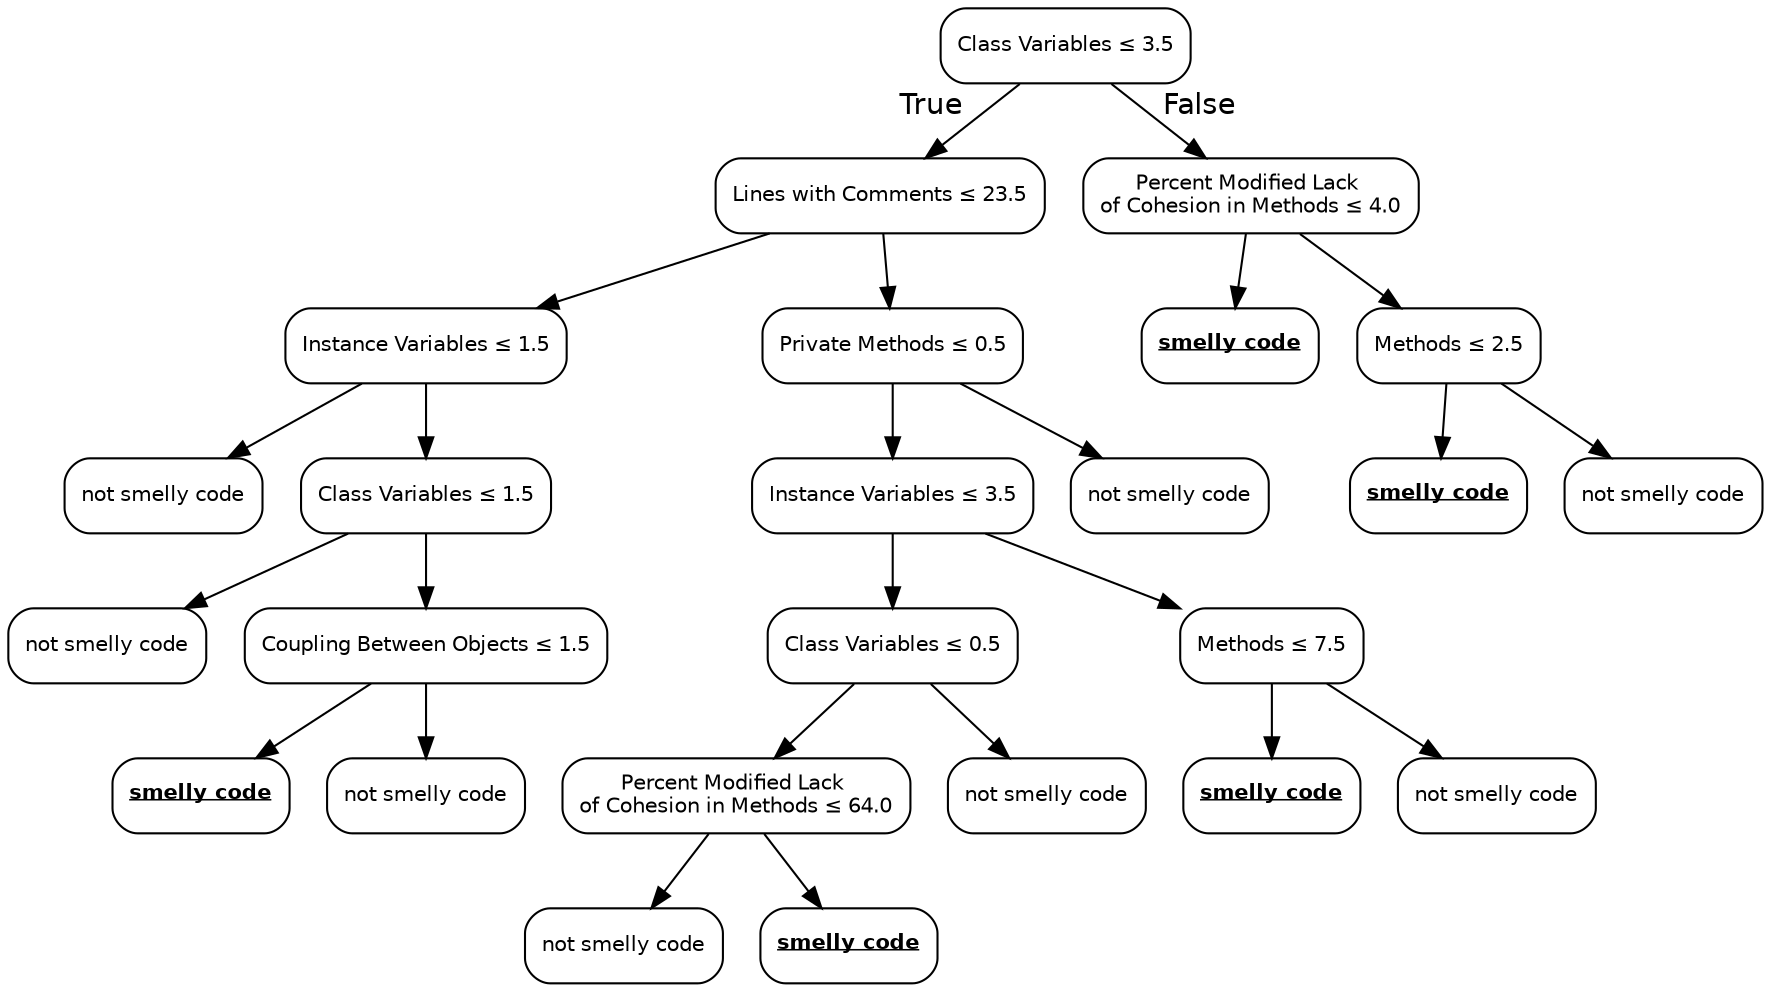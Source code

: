 digraph Tree {
node [color="black", fontname=helvetica, shape=box, style="rounded", width=0.5, fontsize=10];
edge [fontname=helvetica];
0 [label=<Class Variables &le; 3.5>];
1 [label=<Lines with Comments &le; 23.5>];
0 -> 1  [headlabel="True", labelangle=45, labeldistance="2.5"];
3 [label=<Instance Variables &le; 1.5>];
1 -> 3;
13 [label=<not smelly code>];
3 -> 13;
14 [label=<Class Variables &le; 1.5>];
3 -> 14;
17 [label=<not smelly code>];
14 -> 17;
18 [label=<Coupling Between Objects &le; 1.5>];
14 -> 18;
19 [label=<<u><b>smelly code</b></u>>];
18 -> 19;
20 [label=<not smelly code>];
18 -> 20;
4 [label=<Private Methods &le; 0.5>];
1 -> 4;
7 [label=<Instance Variables &le; 3.5>];
4 -> 7;
9 [label=<Class Variables &le; 0.5>];
7 -> 9;
21 [label=<Percent Modified Lack <br/>of Cohesion in Methods &le; 64.0>];
9 -> 21;
23 [label=<not smelly code>];
21 -> 23;
24 [label=<<u><b>smelly code</b></u>>];
21 -> 24;
22 [label=<not smelly code>];
9 -> 22;
10 [label=<Methods &le; 7.5>];
7 -> 10;
11 [label=<<u><b>smelly code</b></u>>];
10 -> 11;
12 [label=<not smelly code>];
10 -> 12;
8 [label=<not smelly code>];
4 -> 8;
2 [label=<Percent Modified Lack <br/>of Cohesion in Methods &le; 4.0>];
0 -> 2  [headlabel="False", labelangle="-45", labeldistance="2.5"];
5 [label=<<u><b>smelly code</b></u>>];
2 -> 5;
6 [label=<Methods &le; 2.5>];
2 -> 6;
15 [label=<<u><b>smelly code</b></u>>];
6 -> 15;
16 [label=<not smelly code>];
6 -> 16;
}
